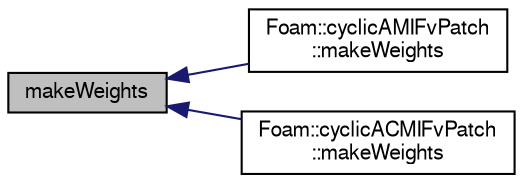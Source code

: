 digraph "makeWeights"
{
  bgcolor="transparent";
  edge [fontname="FreeSans",fontsize="10",labelfontname="FreeSans",labelfontsize="10"];
  node [fontname="FreeSans",fontsize="10",shape=record];
  rankdir="LR";
  Node5 [label="makeWeights",height=0.2,width=0.4,color="black", fillcolor="grey75", style="filled", fontcolor="black"];
  Node5 -> Node6 [dir="back",color="midnightblue",fontsize="10",style="solid",fontname="FreeSans"];
  Node6 [label="Foam::cyclicAMIFvPatch\l::makeWeights",height=0.2,width=0.4,color="black",URL="$a22810.html#a40382e092b8e9cf9b729b883c6dd46f6",tooltip="Make patch weighting factors. "];
  Node5 -> Node7 [dir="back",color="midnightblue",fontsize="10",style="solid",fontname="FreeSans"];
  Node7 [label="Foam::cyclicACMIFvPatch\l::makeWeights",height=0.2,width=0.4,color="black",URL="$a22806.html#a40382e092b8e9cf9b729b883c6dd46f6",tooltip="Make patch weighting factors. "];
}
